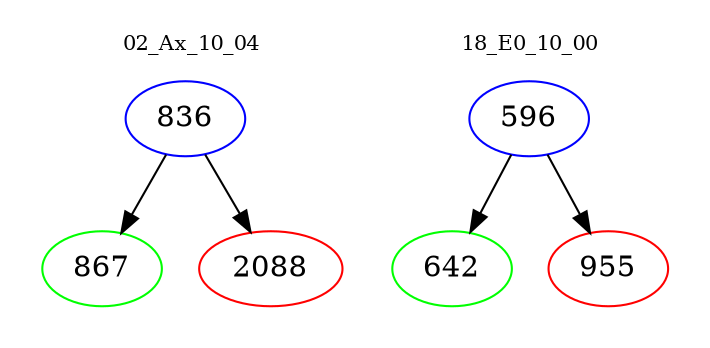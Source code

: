 digraph{
subgraph cluster_0 {
color = white
label = "02_Ax_10_04";
fontsize=10;
T0_836 [label="836", color="blue"]
T0_836 -> T0_867 [color="black"]
T0_867 [label="867", color="green"]
T0_836 -> T0_2088 [color="black"]
T0_2088 [label="2088", color="red"]
}
subgraph cluster_1 {
color = white
label = "18_E0_10_00";
fontsize=10;
T1_596 [label="596", color="blue"]
T1_596 -> T1_642 [color="black"]
T1_642 [label="642", color="green"]
T1_596 -> T1_955 [color="black"]
T1_955 [label="955", color="red"]
}
}
